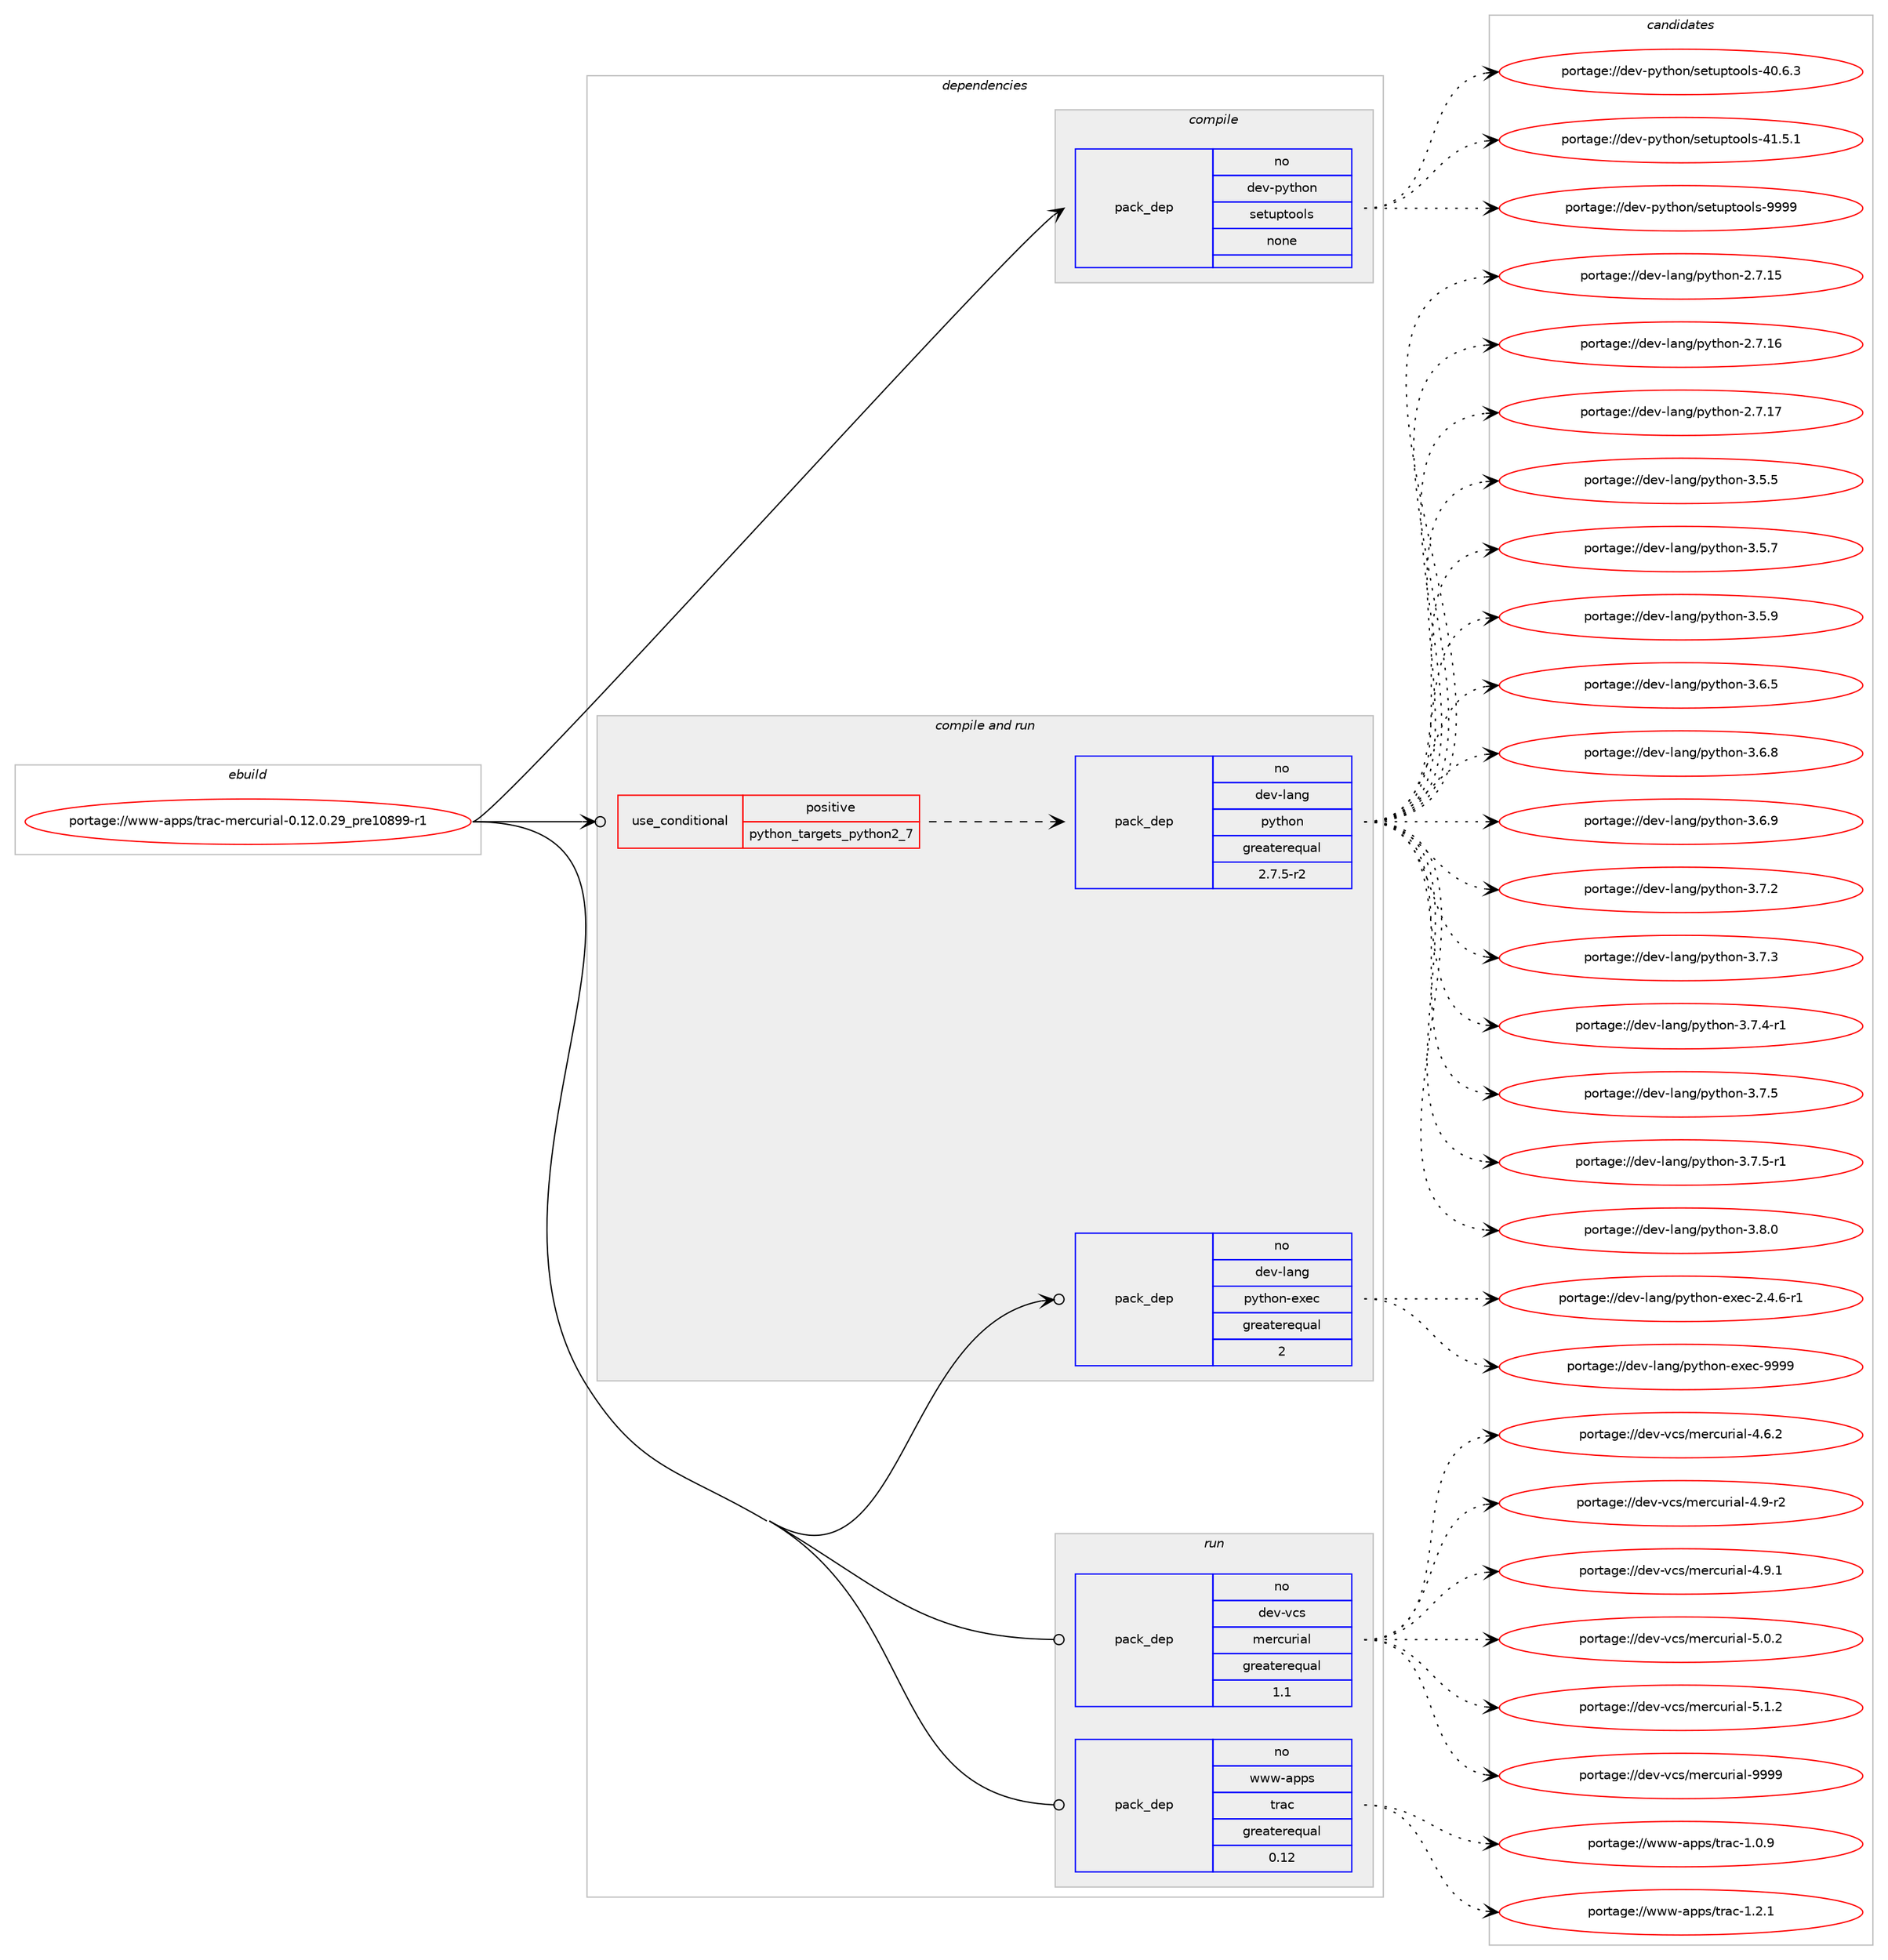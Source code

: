 digraph prolog {

# *************
# Graph options
# *************

newrank=true;
concentrate=true;
compound=true;
graph [rankdir=LR,fontname=Helvetica,fontsize=10,ranksep=1.5];#, ranksep=2.5, nodesep=0.2];
edge  [arrowhead=vee];
node  [fontname=Helvetica,fontsize=10];

# **********
# The ebuild
# **********

subgraph cluster_leftcol {
color=gray;
rank=same;
label=<<i>ebuild</i>>;
id [label="portage://www-apps/trac-mercurial-0.12.0.29_pre10899-r1", color=red, width=4, href="../www-apps/trac-mercurial-0.12.0.29_pre10899-r1.svg"];
}

# ****************
# The dependencies
# ****************

subgraph cluster_midcol {
color=gray;
label=<<i>dependencies</i>>;
subgraph cluster_compile {
fillcolor="#eeeeee";
style=filled;
label=<<i>compile</i>>;
subgraph pack326321 {
dependency439973 [label=<<TABLE BORDER="0" CELLBORDER="1" CELLSPACING="0" CELLPADDING="4" WIDTH="220"><TR><TD ROWSPAN="6" CELLPADDING="30">pack_dep</TD></TR><TR><TD WIDTH="110">no</TD></TR><TR><TD>dev-python</TD></TR><TR><TD>setuptools</TD></TR><TR><TD>none</TD></TR><TR><TD></TD></TR></TABLE>>, shape=none, color=blue];
}
id:e -> dependency439973:w [weight=20,style="solid",arrowhead="vee"];
}
subgraph cluster_compileandrun {
fillcolor="#eeeeee";
style=filled;
label=<<i>compile and run</i>>;
subgraph cond105859 {
dependency439974 [label=<<TABLE BORDER="0" CELLBORDER="1" CELLSPACING="0" CELLPADDING="4"><TR><TD ROWSPAN="3" CELLPADDING="10">use_conditional</TD></TR><TR><TD>positive</TD></TR><TR><TD>python_targets_python2_7</TD></TR></TABLE>>, shape=none, color=red];
subgraph pack326322 {
dependency439975 [label=<<TABLE BORDER="0" CELLBORDER="1" CELLSPACING="0" CELLPADDING="4" WIDTH="220"><TR><TD ROWSPAN="6" CELLPADDING="30">pack_dep</TD></TR><TR><TD WIDTH="110">no</TD></TR><TR><TD>dev-lang</TD></TR><TR><TD>python</TD></TR><TR><TD>greaterequal</TD></TR><TR><TD>2.7.5-r2</TD></TR></TABLE>>, shape=none, color=blue];
}
dependency439974:e -> dependency439975:w [weight=20,style="dashed",arrowhead="vee"];
}
id:e -> dependency439974:w [weight=20,style="solid",arrowhead="odotvee"];
subgraph pack326323 {
dependency439976 [label=<<TABLE BORDER="0" CELLBORDER="1" CELLSPACING="0" CELLPADDING="4" WIDTH="220"><TR><TD ROWSPAN="6" CELLPADDING="30">pack_dep</TD></TR><TR><TD WIDTH="110">no</TD></TR><TR><TD>dev-lang</TD></TR><TR><TD>python-exec</TD></TR><TR><TD>greaterequal</TD></TR><TR><TD>2</TD></TR></TABLE>>, shape=none, color=blue];
}
id:e -> dependency439976:w [weight=20,style="solid",arrowhead="odotvee"];
}
subgraph cluster_run {
fillcolor="#eeeeee";
style=filled;
label=<<i>run</i>>;
subgraph pack326324 {
dependency439977 [label=<<TABLE BORDER="0" CELLBORDER="1" CELLSPACING="0" CELLPADDING="4" WIDTH="220"><TR><TD ROWSPAN="6" CELLPADDING="30">pack_dep</TD></TR><TR><TD WIDTH="110">no</TD></TR><TR><TD>dev-vcs</TD></TR><TR><TD>mercurial</TD></TR><TR><TD>greaterequal</TD></TR><TR><TD>1.1</TD></TR></TABLE>>, shape=none, color=blue];
}
id:e -> dependency439977:w [weight=20,style="solid",arrowhead="odot"];
subgraph pack326325 {
dependency439978 [label=<<TABLE BORDER="0" CELLBORDER="1" CELLSPACING="0" CELLPADDING="4" WIDTH="220"><TR><TD ROWSPAN="6" CELLPADDING="30">pack_dep</TD></TR><TR><TD WIDTH="110">no</TD></TR><TR><TD>www-apps</TD></TR><TR><TD>trac</TD></TR><TR><TD>greaterequal</TD></TR><TR><TD>0.12</TD></TR></TABLE>>, shape=none, color=blue];
}
id:e -> dependency439978:w [weight=20,style="solid",arrowhead="odot"];
}
}

# **************
# The candidates
# **************

subgraph cluster_choices {
rank=same;
color=gray;
label=<<i>candidates</i>>;

subgraph choice326321 {
color=black;
nodesep=1;
choiceportage100101118451121211161041111104711510111611711211611111110811545524846544651 [label="portage://dev-python/setuptools-40.6.3", color=red, width=4,href="../dev-python/setuptools-40.6.3.svg"];
choiceportage100101118451121211161041111104711510111611711211611111110811545524946534649 [label="portage://dev-python/setuptools-41.5.1", color=red, width=4,href="../dev-python/setuptools-41.5.1.svg"];
choiceportage10010111845112121116104111110471151011161171121161111111081154557575757 [label="portage://dev-python/setuptools-9999", color=red, width=4,href="../dev-python/setuptools-9999.svg"];
dependency439973:e -> choiceportage100101118451121211161041111104711510111611711211611111110811545524846544651:w [style=dotted,weight="100"];
dependency439973:e -> choiceportage100101118451121211161041111104711510111611711211611111110811545524946534649:w [style=dotted,weight="100"];
dependency439973:e -> choiceportage10010111845112121116104111110471151011161171121161111111081154557575757:w [style=dotted,weight="100"];
}
subgraph choice326322 {
color=black;
nodesep=1;
choiceportage10010111845108971101034711212111610411111045504655464953 [label="portage://dev-lang/python-2.7.15", color=red, width=4,href="../dev-lang/python-2.7.15.svg"];
choiceportage10010111845108971101034711212111610411111045504655464954 [label="portage://dev-lang/python-2.7.16", color=red, width=4,href="../dev-lang/python-2.7.16.svg"];
choiceportage10010111845108971101034711212111610411111045504655464955 [label="portage://dev-lang/python-2.7.17", color=red, width=4,href="../dev-lang/python-2.7.17.svg"];
choiceportage100101118451089711010347112121116104111110455146534653 [label="portage://dev-lang/python-3.5.5", color=red, width=4,href="../dev-lang/python-3.5.5.svg"];
choiceportage100101118451089711010347112121116104111110455146534655 [label="portage://dev-lang/python-3.5.7", color=red, width=4,href="../dev-lang/python-3.5.7.svg"];
choiceportage100101118451089711010347112121116104111110455146534657 [label="portage://dev-lang/python-3.5.9", color=red, width=4,href="../dev-lang/python-3.5.9.svg"];
choiceportage100101118451089711010347112121116104111110455146544653 [label="portage://dev-lang/python-3.6.5", color=red, width=4,href="../dev-lang/python-3.6.5.svg"];
choiceportage100101118451089711010347112121116104111110455146544656 [label="portage://dev-lang/python-3.6.8", color=red, width=4,href="../dev-lang/python-3.6.8.svg"];
choiceportage100101118451089711010347112121116104111110455146544657 [label="portage://dev-lang/python-3.6.9", color=red, width=4,href="../dev-lang/python-3.6.9.svg"];
choiceportage100101118451089711010347112121116104111110455146554650 [label="portage://dev-lang/python-3.7.2", color=red, width=4,href="../dev-lang/python-3.7.2.svg"];
choiceportage100101118451089711010347112121116104111110455146554651 [label="portage://dev-lang/python-3.7.3", color=red, width=4,href="../dev-lang/python-3.7.3.svg"];
choiceportage1001011184510897110103471121211161041111104551465546524511449 [label="portage://dev-lang/python-3.7.4-r1", color=red, width=4,href="../dev-lang/python-3.7.4-r1.svg"];
choiceportage100101118451089711010347112121116104111110455146554653 [label="portage://dev-lang/python-3.7.5", color=red, width=4,href="../dev-lang/python-3.7.5.svg"];
choiceportage1001011184510897110103471121211161041111104551465546534511449 [label="portage://dev-lang/python-3.7.5-r1", color=red, width=4,href="../dev-lang/python-3.7.5-r1.svg"];
choiceportage100101118451089711010347112121116104111110455146564648 [label="portage://dev-lang/python-3.8.0", color=red, width=4,href="../dev-lang/python-3.8.0.svg"];
dependency439975:e -> choiceportage10010111845108971101034711212111610411111045504655464953:w [style=dotted,weight="100"];
dependency439975:e -> choiceportage10010111845108971101034711212111610411111045504655464954:w [style=dotted,weight="100"];
dependency439975:e -> choiceportage10010111845108971101034711212111610411111045504655464955:w [style=dotted,weight="100"];
dependency439975:e -> choiceportage100101118451089711010347112121116104111110455146534653:w [style=dotted,weight="100"];
dependency439975:e -> choiceportage100101118451089711010347112121116104111110455146534655:w [style=dotted,weight="100"];
dependency439975:e -> choiceportage100101118451089711010347112121116104111110455146534657:w [style=dotted,weight="100"];
dependency439975:e -> choiceportage100101118451089711010347112121116104111110455146544653:w [style=dotted,weight="100"];
dependency439975:e -> choiceportage100101118451089711010347112121116104111110455146544656:w [style=dotted,weight="100"];
dependency439975:e -> choiceportage100101118451089711010347112121116104111110455146544657:w [style=dotted,weight="100"];
dependency439975:e -> choiceportage100101118451089711010347112121116104111110455146554650:w [style=dotted,weight="100"];
dependency439975:e -> choiceportage100101118451089711010347112121116104111110455146554651:w [style=dotted,weight="100"];
dependency439975:e -> choiceportage1001011184510897110103471121211161041111104551465546524511449:w [style=dotted,weight="100"];
dependency439975:e -> choiceportage100101118451089711010347112121116104111110455146554653:w [style=dotted,weight="100"];
dependency439975:e -> choiceportage1001011184510897110103471121211161041111104551465546534511449:w [style=dotted,weight="100"];
dependency439975:e -> choiceportage100101118451089711010347112121116104111110455146564648:w [style=dotted,weight="100"];
}
subgraph choice326323 {
color=black;
nodesep=1;
choiceportage10010111845108971101034711212111610411111045101120101994550465246544511449 [label="portage://dev-lang/python-exec-2.4.6-r1", color=red, width=4,href="../dev-lang/python-exec-2.4.6-r1.svg"];
choiceportage10010111845108971101034711212111610411111045101120101994557575757 [label="portage://dev-lang/python-exec-9999", color=red, width=4,href="../dev-lang/python-exec-9999.svg"];
dependency439976:e -> choiceportage10010111845108971101034711212111610411111045101120101994550465246544511449:w [style=dotted,weight="100"];
dependency439976:e -> choiceportage10010111845108971101034711212111610411111045101120101994557575757:w [style=dotted,weight="100"];
}
subgraph choice326324 {
color=black;
nodesep=1;
choiceportage1001011184511899115471091011149911711410597108455246544650 [label="portage://dev-vcs/mercurial-4.6.2", color=red, width=4,href="../dev-vcs/mercurial-4.6.2.svg"];
choiceportage1001011184511899115471091011149911711410597108455246574511450 [label="portage://dev-vcs/mercurial-4.9-r2", color=red, width=4,href="../dev-vcs/mercurial-4.9-r2.svg"];
choiceportage1001011184511899115471091011149911711410597108455246574649 [label="portage://dev-vcs/mercurial-4.9.1", color=red, width=4,href="../dev-vcs/mercurial-4.9.1.svg"];
choiceportage1001011184511899115471091011149911711410597108455346484650 [label="portage://dev-vcs/mercurial-5.0.2", color=red, width=4,href="../dev-vcs/mercurial-5.0.2.svg"];
choiceportage1001011184511899115471091011149911711410597108455346494650 [label="portage://dev-vcs/mercurial-5.1.2", color=red, width=4,href="../dev-vcs/mercurial-5.1.2.svg"];
choiceportage10010111845118991154710910111499117114105971084557575757 [label="portage://dev-vcs/mercurial-9999", color=red, width=4,href="../dev-vcs/mercurial-9999.svg"];
dependency439977:e -> choiceportage1001011184511899115471091011149911711410597108455246544650:w [style=dotted,weight="100"];
dependency439977:e -> choiceportage1001011184511899115471091011149911711410597108455246574511450:w [style=dotted,weight="100"];
dependency439977:e -> choiceportage1001011184511899115471091011149911711410597108455246574649:w [style=dotted,weight="100"];
dependency439977:e -> choiceportage1001011184511899115471091011149911711410597108455346484650:w [style=dotted,weight="100"];
dependency439977:e -> choiceportage1001011184511899115471091011149911711410597108455346494650:w [style=dotted,weight="100"];
dependency439977:e -> choiceportage10010111845118991154710910111499117114105971084557575757:w [style=dotted,weight="100"];
}
subgraph choice326325 {
color=black;
nodesep=1;
choiceportage1191191194597112112115471161149799454946484657 [label="portage://www-apps/trac-1.0.9", color=red, width=4,href="../www-apps/trac-1.0.9.svg"];
choiceportage1191191194597112112115471161149799454946504649 [label="portage://www-apps/trac-1.2.1", color=red, width=4,href="../www-apps/trac-1.2.1.svg"];
dependency439978:e -> choiceportage1191191194597112112115471161149799454946484657:w [style=dotted,weight="100"];
dependency439978:e -> choiceportage1191191194597112112115471161149799454946504649:w [style=dotted,weight="100"];
}
}

}
